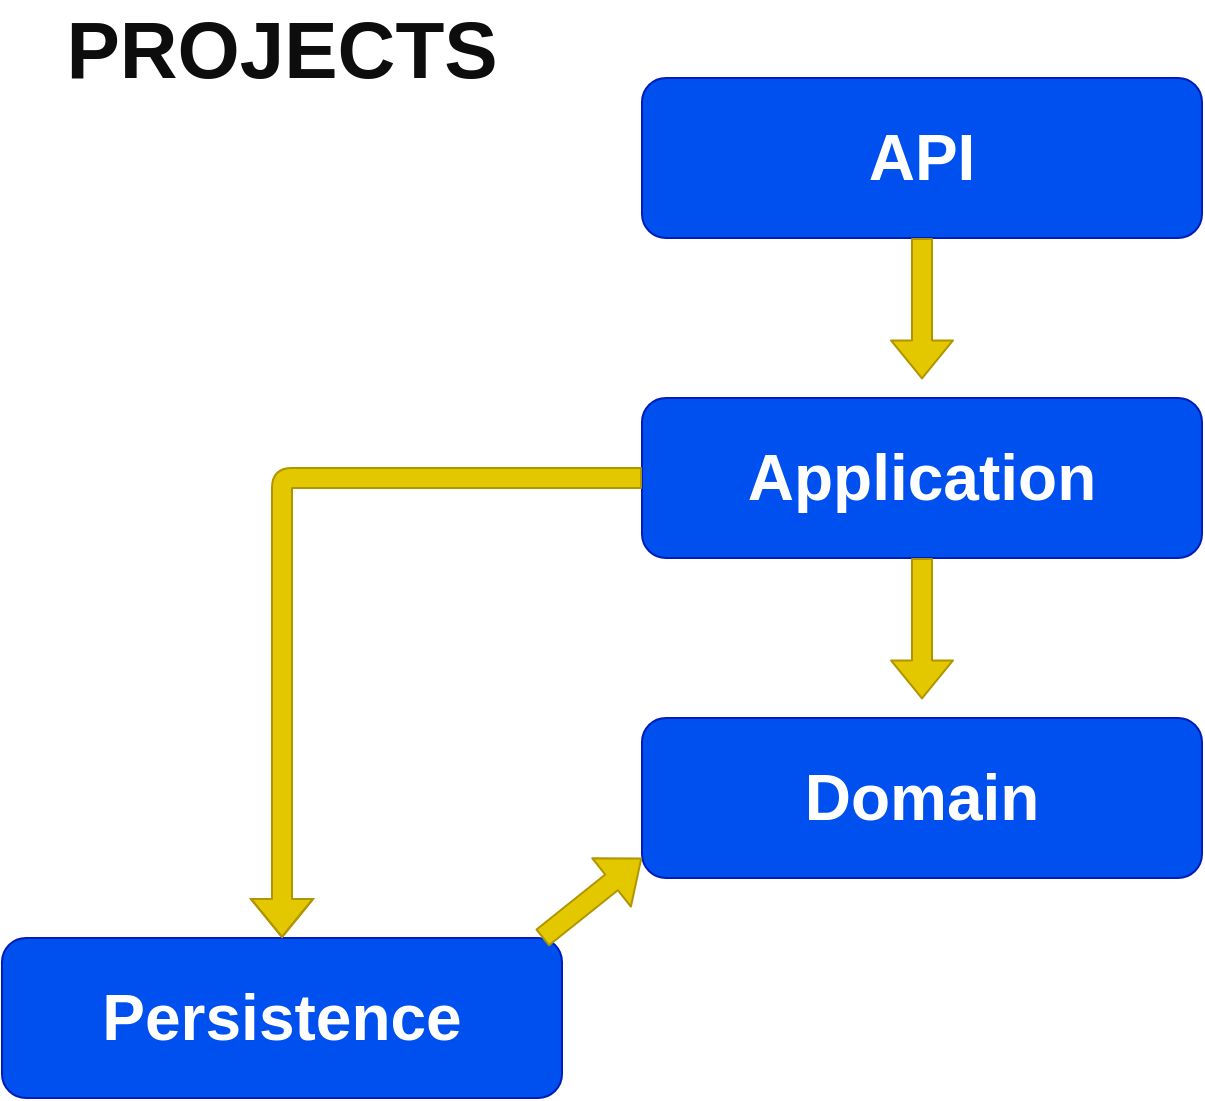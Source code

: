 <mxfile>
    <diagram id="sRUgYT9AKKgqN__0kLwM" name="Page-1">
        <mxGraphModel dx="4520" dy="2344" grid="1" gridSize="10" guides="1" tooltips="1" connect="1" arrows="1" fold="1" page="1" pageScale="1" pageWidth="1100" pageHeight="1700" background="#ffffff" math="0" shadow="0">
            <root>
                <mxCell id="0"/>
                <mxCell id="1" parent="0"/>
                <mxCell id="2" value="&lt;b&gt;&lt;font style=&quot;font-size: 32px;&quot;&gt;API&lt;/font&gt;&lt;/b&gt;" style="rounded=1;whiteSpace=wrap;html=1;fillColor=#0050ef;fontColor=#ffffff;strokeColor=#001DBC;" vertex="1" parent="1">
                    <mxGeometry x="1120" y="610" width="280" height="80" as="geometry"/>
                </mxCell>
                <mxCell id="3" value="&lt;b&gt;&lt;font style=&quot;font-size: 32px;&quot;&gt;Application&lt;/font&gt;&lt;/b&gt;" style="rounded=1;whiteSpace=wrap;html=1;fillColor=#0050ef;fontColor=#ffffff;strokeColor=#001DBC;" vertex="1" parent="1">
                    <mxGeometry x="1120" y="770" width="280" height="80" as="geometry"/>
                </mxCell>
                <mxCell id="4" value="&lt;b&gt;&lt;font style=&quot;font-size: 32px;&quot;&gt;Domain&lt;/font&gt;&lt;/b&gt;" style="rounded=1;whiteSpace=wrap;html=1;fillColor=#0050ef;fontColor=#ffffff;strokeColor=#001DBC;" vertex="1" parent="1">
                    <mxGeometry x="1120" y="930" width="280" height="80" as="geometry"/>
                </mxCell>
                <mxCell id="5" value="&lt;b&gt;&lt;font style=&quot;font-size: 32px;&quot;&gt;Persistence&lt;/font&gt;&lt;/b&gt;" style="rounded=1;whiteSpace=wrap;html=1;fillColor=#0050ef;fontColor=#ffffff;strokeColor=#001DBC;" vertex="1" parent="1">
                    <mxGeometry x="800" y="1040" width="280" height="80" as="geometry"/>
                </mxCell>
                <mxCell id="8" value="" style="shape=flexArrow;endArrow=classic;html=1;fontSize=21;fillColor=#e3c800;strokeColor=#B09500;" edge="1" parent="1">
                    <mxGeometry width="50" height="50" relative="1" as="geometry">
                        <mxPoint x="1070" y="1040" as="sourcePoint"/>
                        <mxPoint x="1120" y="1000" as="targetPoint"/>
                    </mxGeometry>
                </mxCell>
                <mxCell id="10" value="" style="shape=flexArrow;endArrow=classic;html=1;fontSize=32;fillColor=#e3c800;strokeColor=#B09500;" edge="1" parent="1" source="2">
                    <mxGeometry width="50" height="50" relative="1" as="geometry">
                        <mxPoint x="1260" y="740" as="sourcePoint"/>
                        <mxPoint x="1260" y="760.711" as="targetPoint"/>
                    </mxGeometry>
                </mxCell>
                <mxCell id="11" value="" style="shape=flexArrow;endArrow=classic;html=1;fontSize=32;fillColor=#e3c800;strokeColor=#B09500;" edge="1" parent="1" source="3">
                    <mxGeometry width="50" height="50" relative="1" as="geometry">
                        <mxPoint x="1260" y="900" as="sourcePoint"/>
                        <mxPoint x="1260" y="920.711" as="targetPoint"/>
                    </mxGeometry>
                </mxCell>
                <mxCell id="12" value="" style="shape=flexArrow;endArrow=classic;html=1;fontSize=32;entryX=0.5;entryY=0;entryDx=0;entryDy=0;fillColor=#e3c800;strokeColor=#B09500;" edge="1" parent="1" source="3" target="5">
                    <mxGeometry width="50" height="50" relative="1" as="geometry">
                        <mxPoint x="1049.289" y="860" as="sourcePoint"/>
                        <mxPoint x="1049.289" y="810" as="targetPoint"/>
                        <Array as="points">
                            <mxPoint x="940" y="810"/>
                        </Array>
                    </mxGeometry>
                </mxCell>
                <mxCell id="13" value="&lt;font color=&quot;#0d0d0d&quot; style=&quot;font-size: 40px;&quot;&gt;PROJECTS&lt;/font&gt;" style="text;html=1;strokeColor=none;fillColor=none;align=center;verticalAlign=middle;whiteSpace=wrap;rounded=0;fontSize=32;fontStyle=1" vertex="1" parent="1">
                    <mxGeometry x="870" y="580" width="140" height="30" as="geometry"/>
                </mxCell>
            </root>
        </mxGraphModel>
    </diagram>
</mxfile>